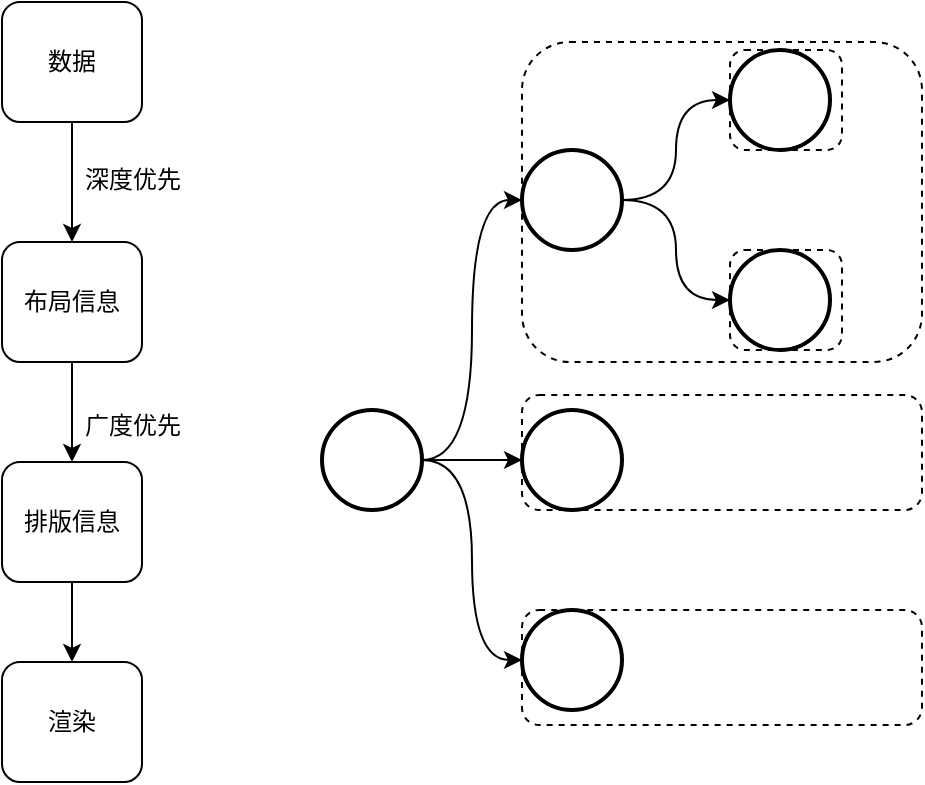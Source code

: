 <mxfile version="20.8.16" type="device"><diagram id="SZIJtALjdoVapgDECtWs" name="Page-1"><mxGraphModel dx="1398" dy="608" grid="1" gridSize="10" guides="1" tooltips="1" connect="1" arrows="1" fold="1" page="1" pageScale="1" pageWidth="827" pageHeight="1169" math="0" shadow="0"><root><mxCell id="0"/><mxCell id="1" parent="0"/><mxCell id="8O_YtrL9Hzurs4OM9POy-22" value="" style="rounded=1;whiteSpace=wrap;html=1;dashed=1;container=0;" vertex="1" parent="1"><mxGeometry x="420" y="714" width="200" height="57.5" as="geometry"/></mxCell><mxCell id="8O_YtrL9Hzurs4OM9POy-19" value="" style="rounded=1;whiteSpace=wrap;html=1;dashed=1;container=0;" vertex="1" parent="1"><mxGeometry x="420" y="606.5" width="200" height="57.5" as="geometry"/></mxCell><mxCell id="8O_YtrL9Hzurs4OM9POy-15" value="" style="rounded=1;whiteSpace=wrap;html=1;dashed=1;container=0;" vertex="1" parent="1"><mxGeometry x="420" y="430" width="200" height="160" as="geometry"/></mxCell><mxCell id="8O_YtrL9Hzurs4OM9POy-5" value="" style="strokeWidth=2;html=1;shape=mxgraph.flowchart.start_2;whiteSpace=wrap;container=0;" vertex="1" parent="1"><mxGeometry x="320" y="614" width="50" height="50" as="geometry"/></mxCell><mxCell id="8O_YtrL9Hzurs4OM9POy-6" value="" style="strokeWidth=2;html=1;shape=mxgraph.flowchart.start_2;whiteSpace=wrap;container=0;" vertex="1" parent="1"><mxGeometry x="420" y="484" width="50" height="50" as="geometry"/></mxCell><mxCell id="8O_YtrL9Hzurs4OM9POy-14" style="edgeStyle=orthogonalEdgeStyle;curved=1;rounded=0;orthogonalLoop=1;jettySize=auto;html=1;exitX=1;exitY=0.5;exitDx=0;exitDy=0;exitPerimeter=0;entryX=0;entryY=0.5;entryDx=0;entryDy=0;entryPerimeter=0;" edge="1" parent="1" source="8O_YtrL9Hzurs4OM9POy-5" target="8O_YtrL9Hzurs4OM9POy-6"><mxGeometry relative="1" as="geometry"/></mxCell><mxCell id="8O_YtrL9Hzurs4OM9POy-7" value="" style="strokeWidth=2;html=1;shape=mxgraph.flowchart.start_2;whiteSpace=wrap;container=0;" vertex="1" parent="1"><mxGeometry x="420" y="614" width="50" height="50" as="geometry"/></mxCell><mxCell id="8O_YtrL9Hzurs4OM9POy-10" style="edgeStyle=orthogonalEdgeStyle;curved=1;rounded=0;orthogonalLoop=1;jettySize=auto;html=1;exitX=1;exitY=0.5;exitDx=0;exitDy=0;exitPerimeter=0;entryX=0;entryY=0.5;entryDx=0;entryDy=0;entryPerimeter=0;" edge="1" parent="1" source="8O_YtrL9Hzurs4OM9POy-5" target="8O_YtrL9Hzurs4OM9POy-7"><mxGeometry relative="1" as="geometry"/></mxCell><mxCell id="8O_YtrL9Hzurs4OM9POy-8" value="" style="strokeWidth=2;html=1;shape=mxgraph.flowchart.start_2;whiteSpace=wrap;container=0;" vertex="1" parent="1"><mxGeometry x="420" y="714" width="50" height="50" as="geometry"/></mxCell><mxCell id="8O_YtrL9Hzurs4OM9POy-11" style="edgeStyle=orthogonalEdgeStyle;curved=1;rounded=0;orthogonalLoop=1;jettySize=auto;html=1;exitX=1;exitY=0.5;exitDx=0;exitDy=0;exitPerimeter=0;entryX=0;entryY=0.5;entryDx=0;entryDy=0;entryPerimeter=0;" edge="1" parent="1" source="8O_YtrL9Hzurs4OM9POy-5" target="8O_YtrL9Hzurs4OM9POy-8"><mxGeometry relative="1" as="geometry"/></mxCell><mxCell id="8O_YtrL9Hzurs4OM9POy-17" style="edgeStyle=orthogonalEdgeStyle;curved=1;rounded=0;orthogonalLoop=1;jettySize=auto;html=1;exitX=1;exitY=0.5;exitDx=0;exitDy=0;exitPerimeter=0;entryX=0;entryY=0.5;entryDx=0;entryDy=0;entryPerimeter=0;" edge="1" parent="1" source="8O_YtrL9Hzurs4OM9POy-6" target="8O_YtrL9Hzurs4OM9POy-12"><mxGeometry relative="1" as="geometry"/></mxCell><mxCell id="8O_YtrL9Hzurs4OM9POy-54" value="" style="rounded=1;whiteSpace=wrap;html=1;dashed=1;container=0;" vertex="1" parent="1"><mxGeometry x="524" y="534" width="56" height="50" as="geometry"/></mxCell><mxCell id="8O_YtrL9Hzurs4OM9POy-18" style="edgeStyle=orthogonalEdgeStyle;curved=1;rounded=0;orthogonalLoop=1;jettySize=auto;html=1;exitX=1;exitY=0.5;exitDx=0;exitDy=0;exitPerimeter=0;entryX=0;entryY=0.5;entryDx=0;entryDy=0;entryPerimeter=0;" edge="1" parent="1" source="8O_YtrL9Hzurs4OM9POy-6" target="8O_YtrL9Hzurs4OM9POy-13"><mxGeometry relative="1" as="geometry"/></mxCell><mxCell id="8O_YtrL9Hzurs4OM9POy-56" value="" style="rounded=1;whiteSpace=wrap;html=1;dashed=1;container=0;" vertex="1" parent="1"><mxGeometry x="524" y="434" width="56" height="50" as="geometry"/></mxCell><mxCell id="8O_YtrL9Hzurs4OM9POy-13" value="" style="strokeWidth=2;html=1;shape=mxgraph.flowchart.start_2;whiteSpace=wrap;container=0;" vertex="1" parent="1"><mxGeometry x="524" y="534" width="50" height="50" as="geometry"/></mxCell><mxCell id="8O_YtrL9Hzurs4OM9POy-12" value="" style="strokeWidth=2;html=1;shape=mxgraph.flowchart.start_2;whiteSpace=wrap;container=0;" vertex="1" parent="1"><mxGeometry x="524" y="434" width="50" height="50" as="geometry"/></mxCell><mxCell id="8O_YtrL9Hzurs4OM9POy-60" value="" style="edgeStyle=orthogonalEdgeStyle;curved=1;rounded=0;orthogonalLoop=1;jettySize=auto;html=1;" edge="1" parent="1" source="8O_YtrL9Hzurs4OM9POy-58" target="8O_YtrL9Hzurs4OM9POy-59"><mxGeometry relative="1" as="geometry"/></mxCell><mxCell id="8O_YtrL9Hzurs4OM9POy-58" value="数据" style="rounded=1;whiteSpace=wrap;html=1;" vertex="1" parent="1"><mxGeometry x="160" y="410" width="70" height="60" as="geometry"/></mxCell><mxCell id="8O_YtrL9Hzurs4OM9POy-63" value="" style="edgeStyle=orthogonalEdgeStyle;curved=1;rounded=0;orthogonalLoop=1;jettySize=auto;html=1;" edge="1" parent="1" source="8O_YtrL9Hzurs4OM9POy-59" target="8O_YtrL9Hzurs4OM9POy-62"><mxGeometry relative="1" as="geometry"/></mxCell><mxCell id="8O_YtrL9Hzurs4OM9POy-59" value="布局信息" style="rounded=1;whiteSpace=wrap;html=1;" vertex="1" parent="1"><mxGeometry x="160" y="530" width="70" height="60" as="geometry"/></mxCell><mxCell id="8O_YtrL9Hzurs4OM9POy-67" value="" style="edgeStyle=orthogonalEdgeStyle;curved=1;rounded=0;orthogonalLoop=1;jettySize=auto;html=1;" edge="1" parent="1" source="8O_YtrL9Hzurs4OM9POy-62" target="8O_YtrL9Hzurs4OM9POy-66"><mxGeometry relative="1" as="geometry"/></mxCell><mxCell id="8O_YtrL9Hzurs4OM9POy-62" value="排版信息" style="rounded=1;whiteSpace=wrap;html=1;" vertex="1" parent="1"><mxGeometry x="160" y="640" width="70" height="60" as="geometry"/></mxCell><mxCell id="8O_YtrL9Hzurs4OM9POy-64" value="深度优先" style="text;html=1;align=center;verticalAlign=middle;resizable=0;points=[];autosize=1;strokeColor=none;fillColor=none;" vertex="1" parent="1"><mxGeometry x="190" y="484" width="70" height="30" as="geometry"/></mxCell><mxCell id="8O_YtrL9Hzurs4OM9POy-65" value="广度优先" style="text;html=1;align=center;verticalAlign=middle;resizable=0;points=[];autosize=1;strokeColor=none;fillColor=none;" vertex="1" parent="1"><mxGeometry x="190" y="606.5" width="70" height="30" as="geometry"/></mxCell><mxCell id="8O_YtrL9Hzurs4OM9POy-66" value="渲染" style="rounded=1;whiteSpace=wrap;html=1;" vertex="1" parent="1"><mxGeometry x="160" y="740" width="70" height="60" as="geometry"/></mxCell></root></mxGraphModel></diagram></mxfile>